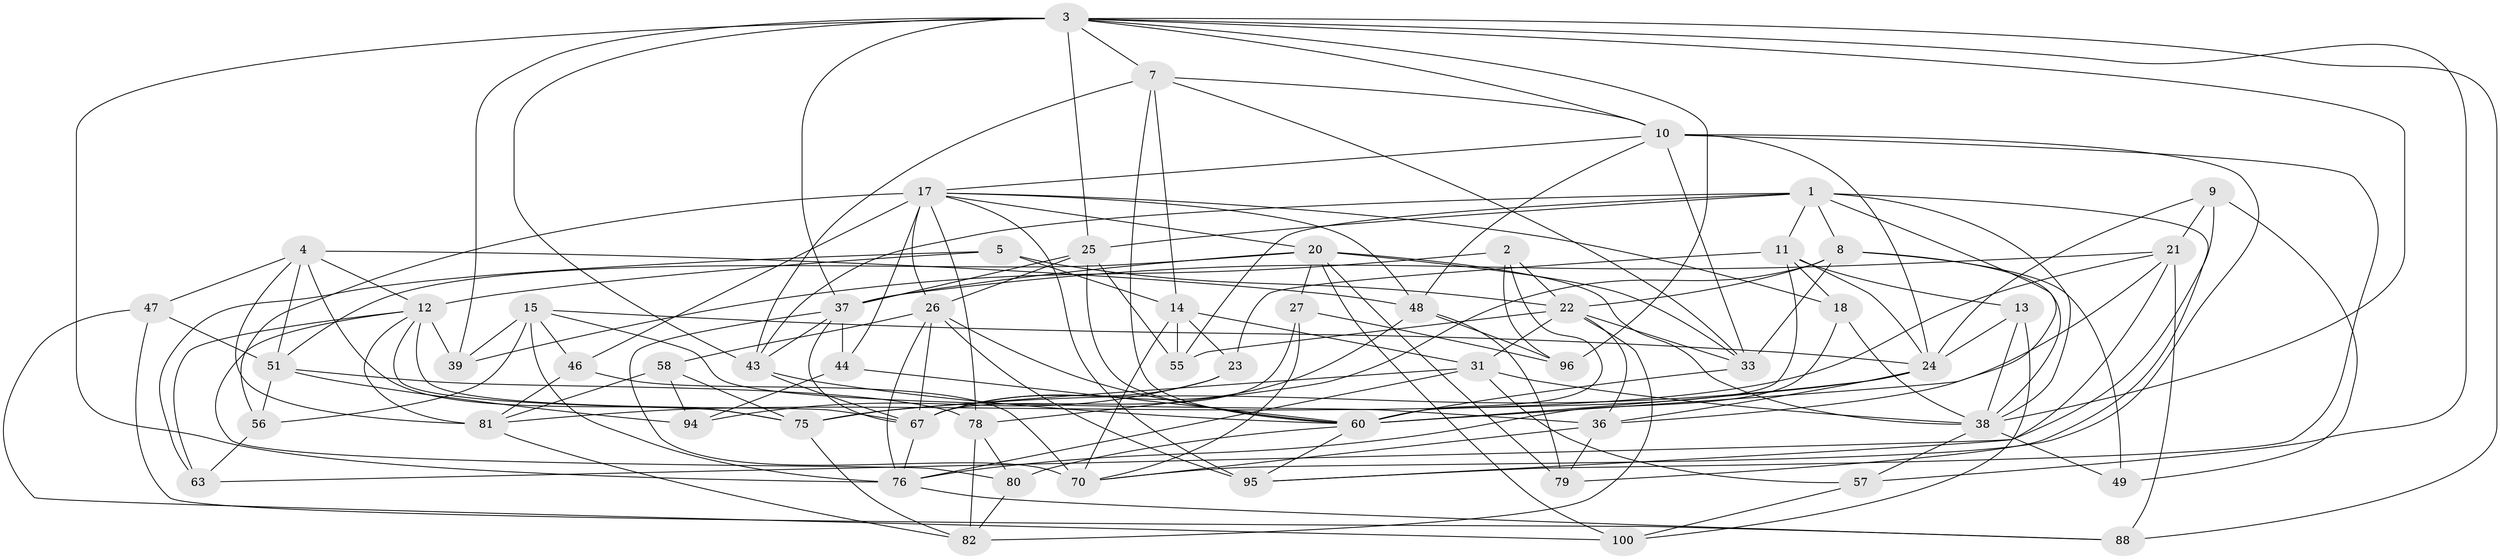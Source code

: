 // original degree distribution, {4: 1.0}
// Generated by graph-tools (version 1.1) at 2025/16/03/09/25 04:16:16]
// undirected, 57 vertices, 164 edges
graph export_dot {
graph [start="1"]
  node [color=gray90,style=filled];
  1 [super="+35+30"];
  2;
  3 [super="+64"];
  4 [super="+6"];
  5;
  7 [super="+32"];
  8 [super="+54"];
  9;
  10 [super="+16"];
  11 [super="+19"];
  12 [super="+45+41"];
  13;
  14 [super="+84"];
  15 [super="+50"];
  17 [super="+103+90+97"];
  18;
  20 [super="+28"];
  21 [super="+112"];
  22 [super="+77"];
  23;
  24 [super="+74+29"];
  25 [super="+42+104"];
  26 [super="+53+62"];
  27;
  31 [super="+91"];
  33 [super="+59"];
  36 [super="+66"];
  37 [super="+61+109"];
  38 [super="+40"];
  39;
  43 [super="+52"];
  44;
  46;
  47;
  48 [super="+111"];
  49;
  51 [super="+65"];
  55;
  56;
  57;
  58;
  60 [super="+105+71"];
  63;
  67 [super="+98+114"];
  70 [super="+107"];
  75 [super="+93"];
  76 [super="+102+101"];
  78 [super="+108"];
  79;
  80;
  81 [super="+85"];
  82 [super="+110"];
  88;
  94;
  95 [super="+99"];
  96;
  100;
  1 -- 55;
  1 -- 11;
  1 -- 43;
  1 -- 36;
  1 -- 38;
  1 -- 8;
  1 -- 25;
  1 -- 79;
  2 -- 22;
  2 -- 39;
  2 -- 96;
  2 -- 60;
  3 -- 7;
  3 -- 76 [weight=2];
  3 -- 10;
  3 -- 96;
  3 -- 37;
  3 -- 38;
  3 -- 39;
  3 -- 43;
  3 -- 88;
  3 -- 25;
  3 -- 57;
  4 -- 48;
  4 -- 47;
  4 -- 75;
  4 -- 81;
  4 -- 51;
  4 -- 12;
  5 -- 63;
  5 -- 22;
  5 -- 14;
  5 -- 12;
  7 -- 43;
  7 -- 33;
  7 -- 60;
  7 -- 10;
  7 -- 14;
  8 -- 49;
  8 -- 78;
  8 -- 33;
  8 -- 22;
  8 -- 38;
  9 -- 21;
  9 -- 63;
  9 -- 49;
  9 -- 24;
  10 -- 48;
  10 -- 70;
  10 -- 33;
  10 -- 24;
  10 -- 95;
  10 -- 17;
  11 -- 23;
  11 -- 18;
  11 -- 13;
  11 -- 24;
  11 -- 60;
  12 -- 81;
  12 -- 39;
  12 -- 80;
  12 -- 63;
  12 -- 67;
  12 -- 75;
  13 -- 24;
  13 -- 100;
  13 -- 38;
  14 -- 23;
  14 -- 31;
  14 -- 70;
  14 -- 55;
  15 -- 36;
  15 -- 46;
  15 -- 24;
  15 -- 56;
  15 -- 76;
  15 -- 39;
  17 -- 48;
  17 -- 20;
  17 -- 44;
  17 -- 26;
  17 -- 46;
  17 -- 78;
  17 -- 95;
  17 -- 56;
  17 -- 18;
  18 -- 76;
  18 -- 38;
  20 -- 100;
  20 -- 33;
  20 -- 51;
  20 -- 27;
  20 -- 79;
  20 -- 37;
  20 -- 38;
  21 -- 88;
  21 -- 37;
  21 -- 81;
  21 -- 60;
  21 -- 95;
  22 -- 82;
  22 -- 33;
  22 -- 36;
  22 -- 55;
  22 -- 31;
  23 -- 94;
  23 -- 67;
  24 -- 36;
  24 -- 75;
  24 -- 60;
  25 -- 55;
  25 -- 26;
  25 -- 60;
  25 -- 37;
  26 -- 58;
  26 -- 95 [weight=2];
  26 -- 67;
  26 -- 60;
  26 -- 76;
  27 -- 96;
  27 -- 67;
  27 -- 70;
  31 -- 57;
  31 -- 75;
  31 -- 76;
  31 -- 38;
  33 -- 60;
  36 -- 79;
  36 -- 70;
  37 -- 67;
  37 -- 70;
  37 -- 43;
  37 -- 44;
  38 -- 49 [weight=2];
  38 -- 57;
  43 -- 67;
  43 -- 60;
  44 -- 94;
  44 -- 60;
  46 -- 70;
  46 -- 81;
  47 -- 51;
  47 -- 88;
  47 -- 100;
  48 -- 96;
  48 -- 67;
  48 -- 79;
  51 -- 94;
  51 -- 56;
  51 -- 78;
  56 -- 63;
  57 -- 100;
  58 -- 75;
  58 -- 94;
  58 -- 81;
  60 -- 80;
  60 -- 95;
  67 -- 76;
  75 -- 82;
  76 -- 88;
  78 -- 82 [weight=2];
  78 -- 80;
  80 -- 82;
  81 -- 82;
}
